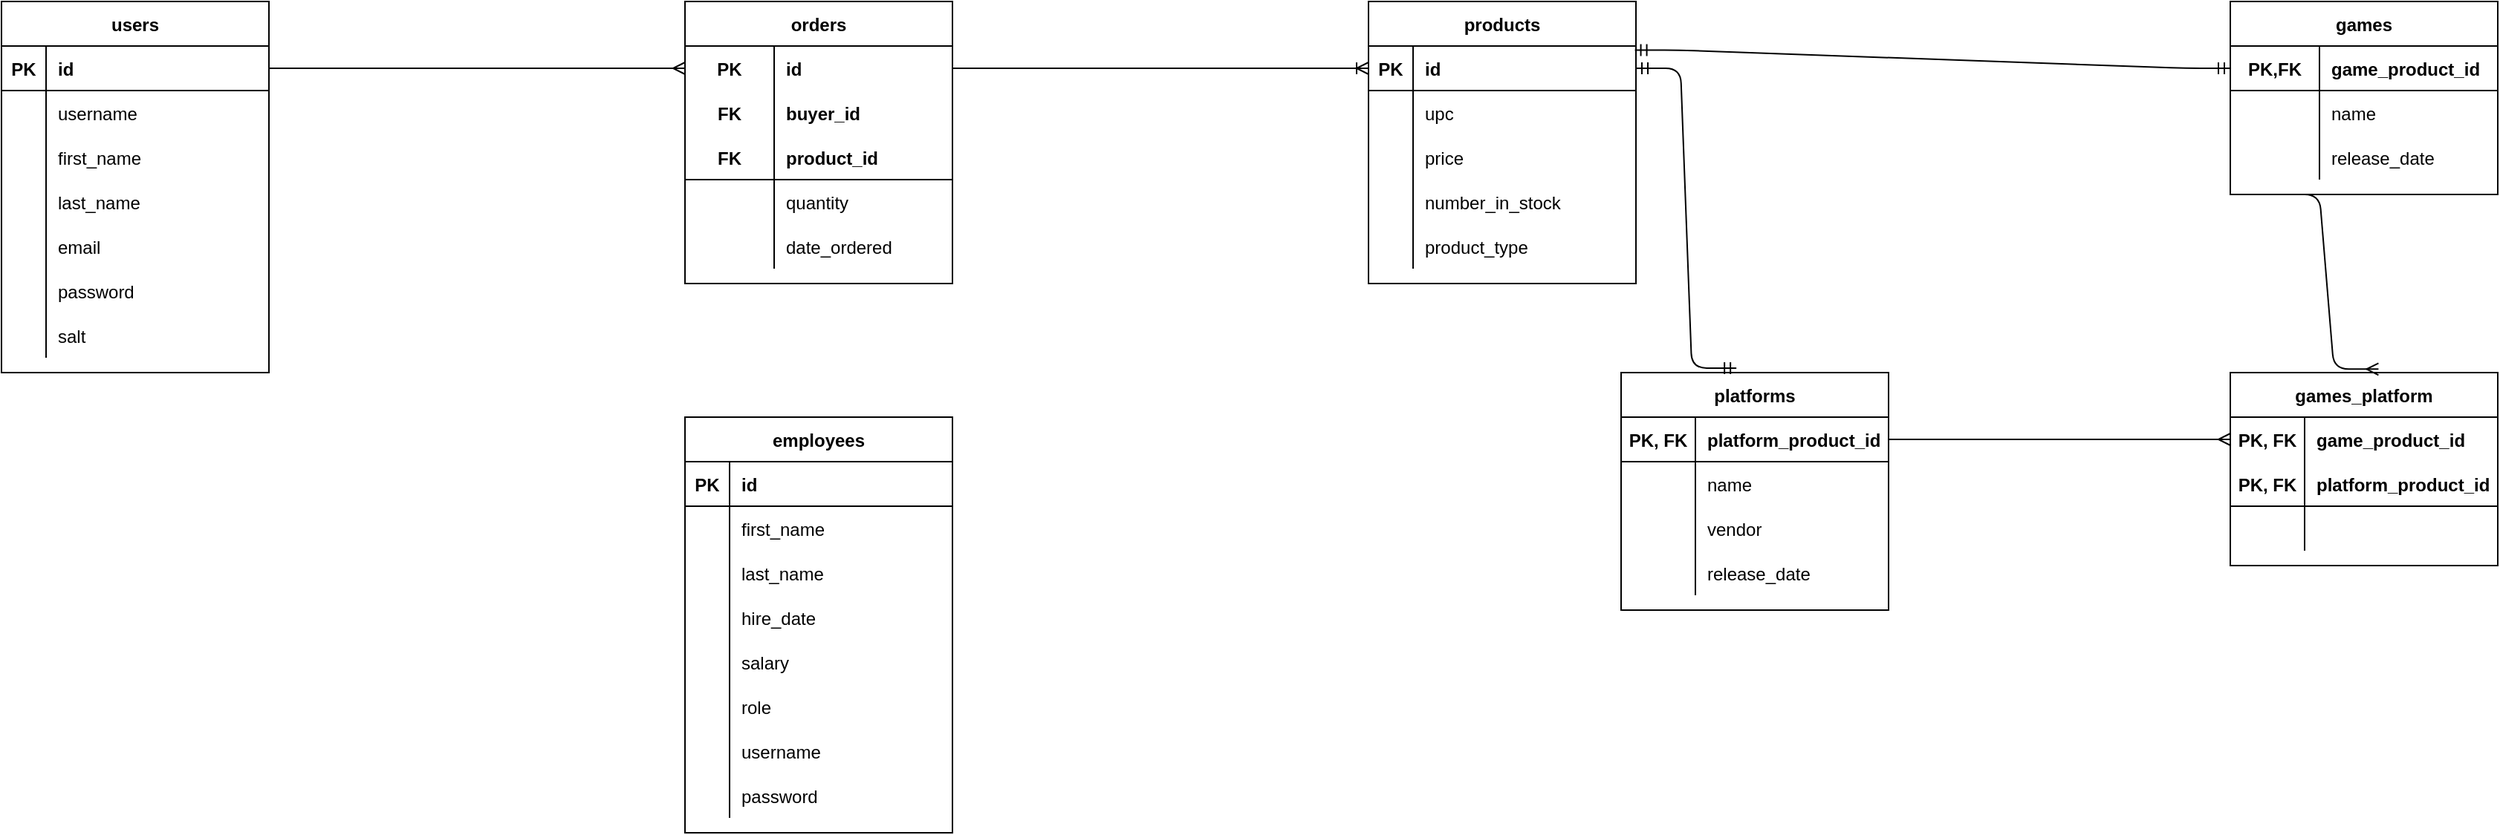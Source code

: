 <mxfile version="14.5.1" type="device"><diagram id="G26E-ykYxwDGsYZYh6n_" name="Page-1"><mxGraphModel dx="1024" dy="592" grid="1" gridSize="10" guides="1" tooltips="1" connect="1" arrows="1" fold="1" page="1" pageScale="1" pageWidth="850" pageHeight="1100" math="0" shadow="0"><root><mxCell id="0"/><mxCell id="1" parent="0"/><mxCell id="mY64443xv1ZQ0x1gWAAR-15" value="users" style="shape=table;startSize=30;container=1;collapsible=1;childLayout=tableLayout;fixedRows=1;rowLines=0;fontStyle=1;align=center;resizeLast=1;" parent="1" vertex="1"><mxGeometry width="180" height="250" as="geometry"/></mxCell><mxCell id="mY64443xv1ZQ0x1gWAAR-16" value="" style="shape=partialRectangle;collapsible=0;dropTarget=0;pointerEvents=0;fillColor=none;top=0;left=0;bottom=1;right=0;points=[[0,0.5],[1,0.5]];portConstraint=eastwest;" parent="mY64443xv1ZQ0x1gWAAR-15" vertex="1"><mxGeometry y="30" width="180" height="30" as="geometry"/></mxCell><mxCell id="mY64443xv1ZQ0x1gWAAR-17" value="PK" style="shape=partialRectangle;connectable=0;fillColor=none;top=0;left=0;bottom=0;right=0;fontStyle=1;overflow=hidden;" parent="mY64443xv1ZQ0x1gWAAR-16" vertex="1"><mxGeometry width="30" height="30" as="geometry"/></mxCell><mxCell id="mY64443xv1ZQ0x1gWAAR-18" value="id" style="shape=partialRectangle;connectable=0;fillColor=none;top=0;left=0;bottom=0;right=0;align=left;spacingLeft=6;fontStyle=1;overflow=hidden;" parent="mY64443xv1ZQ0x1gWAAR-16" vertex="1"><mxGeometry x="30" width="150" height="30" as="geometry"/></mxCell><mxCell id="mY64443xv1ZQ0x1gWAAR-19" value="" style="shape=partialRectangle;collapsible=0;dropTarget=0;pointerEvents=0;fillColor=none;top=0;left=0;bottom=0;right=0;points=[[0,0.5],[1,0.5]];portConstraint=eastwest;" parent="mY64443xv1ZQ0x1gWAAR-15" vertex="1"><mxGeometry y="60" width="180" height="30" as="geometry"/></mxCell><mxCell id="mY64443xv1ZQ0x1gWAAR-20" value="" style="shape=partialRectangle;connectable=0;fillColor=none;top=0;left=0;bottom=0;right=0;editable=1;overflow=hidden;" parent="mY64443xv1ZQ0x1gWAAR-19" vertex="1"><mxGeometry width="30" height="30" as="geometry"/></mxCell><mxCell id="mY64443xv1ZQ0x1gWAAR-21" value="username" style="shape=partialRectangle;connectable=0;fillColor=none;top=0;left=0;bottom=0;right=0;align=left;spacingLeft=6;overflow=hidden;" parent="mY64443xv1ZQ0x1gWAAR-19" vertex="1"><mxGeometry x="30" width="150" height="30" as="geometry"/></mxCell><mxCell id="1kDssaZdY7UqnwJodP0V-13" value="" style="shape=partialRectangle;collapsible=0;dropTarget=0;pointerEvents=0;fillColor=none;top=0;left=0;bottom=0;right=0;points=[[0,0.5],[1,0.5]];portConstraint=eastwest;" parent="mY64443xv1ZQ0x1gWAAR-15" vertex="1"><mxGeometry y="90" width="180" height="30" as="geometry"/></mxCell><mxCell id="1kDssaZdY7UqnwJodP0V-14" value="" style="shape=partialRectangle;connectable=0;fillColor=none;top=0;left=0;bottom=0;right=0;editable=1;overflow=hidden;" parent="1kDssaZdY7UqnwJodP0V-13" vertex="1"><mxGeometry width="30" height="30" as="geometry"/></mxCell><mxCell id="1kDssaZdY7UqnwJodP0V-15" value="first_name" style="shape=partialRectangle;connectable=0;fillColor=none;top=0;left=0;bottom=0;right=0;align=left;spacingLeft=6;overflow=hidden;" parent="1kDssaZdY7UqnwJodP0V-13" vertex="1"><mxGeometry x="30" width="150" height="30" as="geometry"/></mxCell><mxCell id="1kDssaZdY7UqnwJodP0V-16" value="" style="shape=partialRectangle;collapsible=0;dropTarget=0;pointerEvents=0;fillColor=none;top=0;left=0;bottom=0;right=0;points=[[0,0.5],[1,0.5]];portConstraint=eastwest;" parent="mY64443xv1ZQ0x1gWAAR-15" vertex="1"><mxGeometry y="120" width="180" height="30" as="geometry"/></mxCell><mxCell id="1kDssaZdY7UqnwJodP0V-17" value="" style="shape=partialRectangle;connectable=0;fillColor=none;top=0;left=0;bottom=0;right=0;editable=1;overflow=hidden;" parent="1kDssaZdY7UqnwJodP0V-16" vertex="1"><mxGeometry width="30" height="30" as="geometry"/></mxCell><mxCell id="1kDssaZdY7UqnwJodP0V-18" value="last_name" style="shape=partialRectangle;connectable=0;fillColor=none;top=0;left=0;bottom=0;right=0;align=left;spacingLeft=6;overflow=hidden;" parent="1kDssaZdY7UqnwJodP0V-16" vertex="1"><mxGeometry x="30" width="150" height="30" as="geometry"/></mxCell><mxCell id="mY64443xv1ZQ0x1gWAAR-22" value="" style="shape=partialRectangle;collapsible=0;dropTarget=0;pointerEvents=0;fillColor=none;top=0;left=0;bottom=0;right=0;points=[[0,0.5],[1,0.5]];portConstraint=eastwest;" parent="mY64443xv1ZQ0x1gWAAR-15" vertex="1"><mxGeometry y="150" width="180" height="30" as="geometry"/></mxCell><mxCell id="mY64443xv1ZQ0x1gWAAR-23" value="" style="shape=partialRectangle;connectable=0;fillColor=none;top=0;left=0;bottom=0;right=0;editable=1;overflow=hidden;" parent="mY64443xv1ZQ0x1gWAAR-22" vertex="1"><mxGeometry width="30" height="30" as="geometry"/></mxCell><mxCell id="mY64443xv1ZQ0x1gWAAR-24" value="email" style="shape=partialRectangle;connectable=0;fillColor=none;top=0;left=0;bottom=0;right=0;align=left;spacingLeft=6;overflow=hidden;" parent="mY64443xv1ZQ0x1gWAAR-22" vertex="1"><mxGeometry x="30" width="150" height="30" as="geometry"/></mxCell><mxCell id="GZWoHQULBChoiN0Cl1vv-1" value="" style="shape=partialRectangle;collapsible=0;dropTarget=0;pointerEvents=0;fillColor=none;top=0;left=0;bottom=0;right=0;points=[[0,0.5],[1,0.5]];portConstraint=eastwest;" parent="mY64443xv1ZQ0x1gWAAR-15" vertex="1"><mxGeometry y="180" width="180" height="30" as="geometry"/></mxCell><mxCell id="GZWoHQULBChoiN0Cl1vv-2" value="" style="shape=partialRectangle;connectable=0;fillColor=none;top=0;left=0;bottom=0;right=0;editable=1;overflow=hidden;" parent="GZWoHQULBChoiN0Cl1vv-1" vertex="1"><mxGeometry width="30" height="30" as="geometry"/></mxCell><mxCell id="GZWoHQULBChoiN0Cl1vv-3" value="password" style="shape=partialRectangle;connectable=0;fillColor=none;top=0;left=0;bottom=0;right=0;align=left;spacingLeft=6;overflow=hidden;" parent="GZWoHQULBChoiN0Cl1vv-1" vertex="1"><mxGeometry x="30" width="150" height="30" as="geometry"/></mxCell><mxCell id="mY64443xv1ZQ0x1gWAAR-25" value="" style="shape=partialRectangle;collapsible=0;dropTarget=0;pointerEvents=0;fillColor=none;top=0;left=0;bottom=0;right=0;points=[[0,0.5],[1,0.5]];portConstraint=eastwest;" parent="mY64443xv1ZQ0x1gWAAR-15" vertex="1"><mxGeometry y="210" width="180" height="30" as="geometry"/></mxCell><mxCell id="mY64443xv1ZQ0x1gWAAR-26" value="" style="shape=partialRectangle;connectable=0;fillColor=none;top=0;left=0;bottom=0;right=0;editable=1;overflow=hidden;" parent="mY64443xv1ZQ0x1gWAAR-25" vertex="1"><mxGeometry width="30" height="30" as="geometry"/></mxCell><mxCell id="mY64443xv1ZQ0x1gWAAR-27" value="salt" style="shape=partialRectangle;connectable=0;fillColor=none;top=0;left=0;bottom=0;right=0;align=left;spacingLeft=6;overflow=hidden;" parent="mY64443xv1ZQ0x1gWAAR-25" vertex="1"><mxGeometry x="30" width="150" height="30" as="geometry"/></mxCell><mxCell id="1kDssaZdY7UqnwJodP0V-19" value="games" style="shape=table;startSize=30;container=1;collapsible=1;childLayout=tableLayout;fixedRows=1;rowLines=0;fontStyle=1;align=center;resizeLast=1;" parent="1" vertex="1"><mxGeometry x="1500" width="180" height="130" as="geometry"/></mxCell><mxCell id="1kDssaZdY7UqnwJodP0V-20" value="" style="shape=partialRectangle;collapsible=0;dropTarget=0;pointerEvents=0;fillColor=none;top=0;left=0;bottom=1;right=0;points=[[0,0.5],[1,0.5]];portConstraint=eastwest;" parent="1kDssaZdY7UqnwJodP0V-19" vertex="1"><mxGeometry y="30" width="180" height="30" as="geometry"/></mxCell><mxCell id="1kDssaZdY7UqnwJodP0V-21" value="PK,FK" style="shape=partialRectangle;connectable=0;fillColor=none;top=0;left=0;bottom=0;right=0;fontStyle=1;overflow=hidden;" parent="1kDssaZdY7UqnwJodP0V-20" vertex="1"><mxGeometry width="60" height="30" as="geometry"/></mxCell><mxCell id="1kDssaZdY7UqnwJodP0V-22" value="game_product_id" style="shape=partialRectangle;connectable=0;fillColor=none;top=0;left=0;bottom=0;right=0;align=left;spacingLeft=6;fontStyle=1;overflow=hidden;" parent="1kDssaZdY7UqnwJodP0V-20" vertex="1"><mxGeometry x="60" width="120" height="30" as="geometry"/></mxCell><mxCell id="1kDssaZdY7UqnwJodP0V-23" value="" style="shape=partialRectangle;collapsible=0;dropTarget=0;pointerEvents=0;fillColor=none;top=0;left=0;bottom=0;right=0;points=[[0,0.5],[1,0.5]];portConstraint=eastwest;" parent="1kDssaZdY7UqnwJodP0V-19" vertex="1"><mxGeometry y="60" width="180" height="30" as="geometry"/></mxCell><mxCell id="1kDssaZdY7UqnwJodP0V-24" value="" style="shape=partialRectangle;connectable=0;fillColor=none;top=0;left=0;bottom=0;right=0;editable=1;overflow=hidden;" parent="1kDssaZdY7UqnwJodP0V-23" vertex="1"><mxGeometry width="60" height="30" as="geometry"/></mxCell><mxCell id="1kDssaZdY7UqnwJodP0V-25" value="name" style="shape=partialRectangle;connectable=0;fillColor=none;top=0;left=0;bottom=0;right=0;align=left;spacingLeft=6;overflow=hidden;" parent="1kDssaZdY7UqnwJodP0V-23" vertex="1"><mxGeometry x="60" width="120" height="30" as="geometry"/></mxCell><mxCell id="1kDssaZdY7UqnwJodP0V-35" value="" style="shape=partialRectangle;collapsible=0;dropTarget=0;pointerEvents=0;fillColor=none;top=0;left=0;bottom=0;right=0;points=[[0,0.5],[1,0.5]];portConstraint=eastwest;" parent="1kDssaZdY7UqnwJodP0V-19" vertex="1"><mxGeometry y="90" width="180" height="30" as="geometry"/></mxCell><mxCell id="1kDssaZdY7UqnwJodP0V-36" value="" style="shape=partialRectangle;connectable=0;fillColor=none;top=0;left=0;bottom=0;right=0;editable=1;overflow=hidden;" parent="1kDssaZdY7UqnwJodP0V-35" vertex="1"><mxGeometry width="60" height="30" as="geometry"/></mxCell><mxCell id="1kDssaZdY7UqnwJodP0V-37" value="release_date" style="shape=partialRectangle;connectable=0;fillColor=none;top=0;left=0;bottom=0;right=0;align=left;spacingLeft=6;overflow=hidden;" parent="1kDssaZdY7UqnwJodP0V-35" vertex="1"><mxGeometry x="60" width="120" height="30" as="geometry"/></mxCell><mxCell id="DZV9VDnNdscV79Uh0sp5-1" value="games_platform" style="shape=table;startSize=30;container=1;collapsible=1;childLayout=tableLayout;fixedRows=1;rowLines=0;fontStyle=1;align=center;resizeLast=1;" parent="1" vertex="1"><mxGeometry x="1500" y="250" width="180" height="130" as="geometry"/></mxCell><mxCell id="DZV9VDnNdscV79Uh0sp5-46" value="" style="shape=partialRectangle;collapsible=0;dropTarget=0;pointerEvents=0;fillColor=none;top=0;left=0;bottom=0;right=0;points=[[0,0.5],[1,0.5]];portConstraint=eastwest;" parent="DZV9VDnNdscV79Uh0sp5-1" vertex="1"><mxGeometry y="30" width="180" height="30" as="geometry"/></mxCell><mxCell id="DZV9VDnNdscV79Uh0sp5-47" value="PK, FK" style="shape=partialRectangle;connectable=0;fillColor=none;top=0;left=0;bottom=0;right=0;fontStyle=1;overflow=hidden;" parent="DZV9VDnNdscV79Uh0sp5-46" vertex="1"><mxGeometry width="50" height="30" as="geometry"/></mxCell><mxCell id="DZV9VDnNdscV79Uh0sp5-48" value="game_product_id" style="shape=partialRectangle;connectable=0;fillColor=none;top=0;left=0;bottom=0;right=0;align=left;spacingLeft=6;fontStyle=1;overflow=hidden;" parent="DZV9VDnNdscV79Uh0sp5-46" vertex="1"><mxGeometry x="50" width="130" height="30" as="geometry"/></mxCell><mxCell id="DZV9VDnNdscV79Uh0sp5-2" value="" style="shape=partialRectangle;collapsible=0;dropTarget=0;pointerEvents=0;fillColor=none;top=0;left=0;bottom=1;right=0;points=[[0,0.5],[1,0.5]];portConstraint=eastwest;" parent="DZV9VDnNdscV79Uh0sp5-1" vertex="1"><mxGeometry y="60" width="180" height="30" as="geometry"/></mxCell><mxCell id="DZV9VDnNdscV79Uh0sp5-3" value="PK, FK" style="shape=partialRectangle;connectable=0;fillColor=none;top=0;left=0;bottom=0;right=0;fontStyle=1;overflow=hidden;" parent="DZV9VDnNdscV79Uh0sp5-2" vertex="1"><mxGeometry width="50" height="30" as="geometry"/></mxCell><mxCell id="DZV9VDnNdscV79Uh0sp5-4" value="platform_product_id" style="shape=partialRectangle;connectable=0;fillColor=none;top=0;left=0;bottom=0;right=0;align=left;spacingLeft=6;fontStyle=1;overflow=hidden;" parent="DZV9VDnNdscV79Uh0sp5-2" vertex="1"><mxGeometry x="50" width="130" height="30" as="geometry"/></mxCell><mxCell id="DZV9VDnNdscV79Uh0sp5-18" value="" style="shape=partialRectangle;collapsible=0;dropTarget=0;pointerEvents=0;fillColor=none;top=0;left=0;bottom=0;right=0;points=[[0,0.5],[1,0.5]];portConstraint=eastwest;" parent="DZV9VDnNdscV79Uh0sp5-1" vertex="1"><mxGeometry y="90" width="180" height="30" as="geometry"/></mxCell><mxCell id="DZV9VDnNdscV79Uh0sp5-19" value="" style="shape=partialRectangle;connectable=0;fillColor=none;top=0;left=0;bottom=0;right=0;fontStyle=1;overflow=hidden;" parent="DZV9VDnNdscV79Uh0sp5-18" vertex="1"><mxGeometry width="50" height="30" as="geometry"/></mxCell><mxCell id="DZV9VDnNdscV79Uh0sp5-20" value="" style="shape=partialRectangle;connectable=0;fillColor=none;top=0;left=0;bottom=0;right=0;align=left;spacingLeft=6;fontStyle=1;overflow=hidden;" parent="DZV9VDnNdscV79Uh0sp5-18" vertex="1"><mxGeometry x="50" width="130" height="30" as="geometry"/></mxCell><mxCell id="DZV9VDnNdscV79Uh0sp5-21" value="platforms" style="shape=table;startSize=30;container=1;collapsible=1;childLayout=tableLayout;fixedRows=1;rowLines=0;fontStyle=1;align=center;resizeLast=1;" parent="1" vertex="1"><mxGeometry x="1090" y="250" width="180" height="160" as="geometry"/></mxCell><mxCell id="DZV9VDnNdscV79Uh0sp5-22" value="" style="shape=partialRectangle;collapsible=0;dropTarget=0;pointerEvents=0;fillColor=none;top=0;left=0;bottom=1;right=0;points=[[0,0.5],[1,0.5]];portConstraint=eastwest;" parent="DZV9VDnNdscV79Uh0sp5-21" vertex="1"><mxGeometry y="30" width="180" height="30" as="geometry"/></mxCell><mxCell id="DZV9VDnNdscV79Uh0sp5-23" value="PK, FK" style="shape=partialRectangle;connectable=0;fillColor=none;top=0;left=0;bottom=0;right=0;fontStyle=1;overflow=hidden;" parent="DZV9VDnNdscV79Uh0sp5-22" vertex="1"><mxGeometry width="50" height="30" as="geometry"/></mxCell><mxCell id="DZV9VDnNdscV79Uh0sp5-24" value="platform_product_id" style="shape=partialRectangle;connectable=0;fillColor=none;top=0;left=0;bottom=0;right=0;align=left;spacingLeft=6;fontStyle=1;overflow=hidden;" parent="DZV9VDnNdscV79Uh0sp5-22" vertex="1"><mxGeometry x="50" width="130" height="30" as="geometry"/></mxCell><mxCell id="DZV9VDnNdscV79Uh0sp5-25" value="" style="shape=partialRectangle;collapsible=0;dropTarget=0;pointerEvents=0;fillColor=none;top=0;left=0;bottom=0;right=0;points=[[0,0.5],[1,0.5]];portConstraint=eastwest;" parent="DZV9VDnNdscV79Uh0sp5-21" vertex="1"><mxGeometry y="60" width="180" height="30" as="geometry"/></mxCell><mxCell id="DZV9VDnNdscV79Uh0sp5-26" value="" style="shape=partialRectangle;connectable=0;fillColor=none;top=0;left=0;bottom=0;right=0;editable=1;overflow=hidden;" parent="DZV9VDnNdscV79Uh0sp5-25" vertex="1"><mxGeometry width="50" height="30" as="geometry"/></mxCell><mxCell id="DZV9VDnNdscV79Uh0sp5-27" value="name" style="shape=partialRectangle;connectable=0;fillColor=none;top=0;left=0;bottom=0;right=0;align=left;spacingLeft=6;overflow=hidden;" parent="DZV9VDnNdscV79Uh0sp5-25" vertex="1"><mxGeometry x="50" width="130" height="30" as="geometry"/></mxCell><mxCell id="DZV9VDnNdscV79Uh0sp5-28" value="" style="shape=partialRectangle;collapsible=0;dropTarget=0;pointerEvents=0;fillColor=none;top=0;left=0;bottom=0;right=0;points=[[0,0.5],[1,0.5]];portConstraint=eastwest;" parent="DZV9VDnNdscV79Uh0sp5-21" vertex="1"><mxGeometry y="90" width="180" height="30" as="geometry"/></mxCell><mxCell id="DZV9VDnNdscV79Uh0sp5-29" value="" style="shape=partialRectangle;connectable=0;fillColor=none;top=0;left=0;bottom=0;right=0;editable=1;overflow=hidden;" parent="DZV9VDnNdscV79Uh0sp5-28" vertex="1"><mxGeometry width="50" height="30" as="geometry"/></mxCell><mxCell id="DZV9VDnNdscV79Uh0sp5-30" value="vendor" style="shape=partialRectangle;connectable=0;fillColor=none;top=0;left=0;bottom=0;right=0;align=left;spacingLeft=6;overflow=hidden;" parent="DZV9VDnNdscV79Uh0sp5-28" vertex="1"><mxGeometry x="50" width="130" height="30" as="geometry"/></mxCell><mxCell id="DZV9VDnNdscV79Uh0sp5-31" value="" style="shape=partialRectangle;collapsible=0;dropTarget=0;pointerEvents=0;fillColor=none;top=0;left=0;bottom=0;right=0;points=[[0,0.5],[1,0.5]];portConstraint=eastwest;" parent="DZV9VDnNdscV79Uh0sp5-21" vertex="1"><mxGeometry y="120" width="180" height="30" as="geometry"/></mxCell><mxCell id="DZV9VDnNdscV79Uh0sp5-32" value="" style="shape=partialRectangle;connectable=0;fillColor=none;top=0;left=0;bottom=0;right=0;editable=1;overflow=hidden;" parent="DZV9VDnNdscV79Uh0sp5-31" vertex="1"><mxGeometry width="50" height="30" as="geometry"/></mxCell><mxCell id="DZV9VDnNdscV79Uh0sp5-33" value="release_date" style="shape=partialRectangle;connectable=0;fillColor=none;top=0;left=0;bottom=0;right=0;align=left;spacingLeft=6;overflow=hidden;" parent="DZV9VDnNdscV79Uh0sp5-31" vertex="1"><mxGeometry x="50" width="130" height="30" as="geometry"/></mxCell><mxCell id="DZV9VDnNdscV79Uh0sp5-58" value="orders" style="shape=table;startSize=30;container=1;collapsible=1;childLayout=tableLayout;fixedRows=1;rowLines=0;fontStyle=1;align=center;resizeLast=1;" parent="1" vertex="1"><mxGeometry x="460" width="180" height="190" as="geometry"/></mxCell><mxCell id="DZV9VDnNdscV79Uh0sp5-59" value="" style="shape=partialRectangle;collapsible=0;dropTarget=0;pointerEvents=0;fillColor=none;top=0;left=0;bottom=0;right=0;points=[[0,0.5],[1,0.5]];portConstraint=eastwest;" parent="DZV9VDnNdscV79Uh0sp5-58" vertex="1"><mxGeometry y="30" width="180" height="30" as="geometry"/></mxCell><mxCell id="DZV9VDnNdscV79Uh0sp5-60" value="PK" style="shape=partialRectangle;connectable=0;fillColor=none;top=0;left=0;bottom=0;right=0;fontStyle=1;overflow=hidden;" parent="DZV9VDnNdscV79Uh0sp5-59" vertex="1"><mxGeometry width="60" height="30" as="geometry"/></mxCell><mxCell id="DZV9VDnNdscV79Uh0sp5-61" value="id" style="shape=partialRectangle;connectable=0;fillColor=none;top=0;left=0;bottom=0;right=0;align=left;spacingLeft=6;fontStyle=1;overflow=hidden;" parent="DZV9VDnNdscV79Uh0sp5-59" vertex="1"><mxGeometry x="60" width="120" height="30" as="geometry"/></mxCell><mxCell id="DZV9VDnNdscV79Uh0sp5-75" value="" style="shape=partialRectangle;collapsible=0;dropTarget=0;pointerEvents=0;fillColor=none;top=0;left=0;bottom=0;right=0;points=[[0,0.5],[1,0.5]];portConstraint=eastwest;strokeColor=#000000;strokeWidth=1;" parent="DZV9VDnNdscV79Uh0sp5-58" vertex="1"><mxGeometry y="60" width="180" height="30" as="geometry"/></mxCell><mxCell id="DZV9VDnNdscV79Uh0sp5-76" value="FK" style="shape=partialRectangle;connectable=0;fillColor=none;top=0;left=0;bottom=0;right=0;fontStyle=1;overflow=hidden;" parent="DZV9VDnNdscV79Uh0sp5-75" vertex="1"><mxGeometry width="60" height="30" as="geometry"/></mxCell><mxCell id="DZV9VDnNdscV79Uh0sp5-77" value="buyer_id" style="shape=partialRectangle;connectable=0;fillColor=none;top=0;left=0;bottom=0;right=0;align=left;spacingLeft=6;fontStyle=1;overflow=hidden;" parent="DZV9VDnNdscV79Uh0sp5-75" vertex="1"><mxGeometry x="60" width="120" height="30" as="geometry"/></mxCell><mxCell id="DZV9VDnNdscV79Uh0sp5-62" value="" style="shape=partialRectangle;collapsible=0;dropTarget=0;pointerEvents=0;fillColor=none;top=0;left=0;bottom=1;right=0;points=[[0,0.5],[1,0.5]];portConstraint=eastwest;" parent="DZV9VDnNdscV79Uh0sp5-58" vertex="1"><mxGeometry y="90" width="180" height="30" as="geometry"/></mxCell><mxCell id="DZV9VDnNdscV79Uh0sp5-63" value="FK" style="shape=partialRectangle;connectable=0;fillColor=none;top=0;left=0;bottom=0;right=0;fontStyle=1;overflow=hidden;" parent="DZV9VDnNdscV79Uh0sp5-62" vertex="1"><mxGeometry width="60" height="30" as="geometry"/></mxCell><mxCell id="DZV9VDnNdscV79Uh0sp5-64" value="product_id" style="shape=partialRectangle;connectable=0;fillColor=none;top=0;left=0;bottom=0;right=0;align=left;spacingLeft=6;fontStyle=1;overflow=hidden;" parent="DZV9VDnNdscV79Uh0sp5-62" vertex="1"><mxGeometry x="60" width="120" height="30" as="geometry"/></mxCell><mxCell id="DZV9VDnNdscV79Uh0sp5-65" value="" style="shape=partialRectangle;collapsible=0;dropTarget=0;pointerEvents=0;fillColor=none;top=0;left=0;bottom=0;right=0;points=[[0,0.5],[1,0.5]];portConstraint=eastwest;" parent="DZV9VDnNdscV79Uh0sp5-58" vertex="1"><mxGeometry y="120" width="180" height="30" as="geometry"/></mxCell><mxCell id="DZV9VDnNdscV79Uh0sp5-66" value="" style="shape=partialRectangle;connectable=0;fillColor=none;top=0;left=0;bottom=0;right=0;editable=1;overflow=hidden;" parent="DZV9VDnNdscV79Uh0sp5-65" vertex="1"><mxGeometry width="60" height="30" as="geometry"/></mxCell><mxCell id="DZV9VDnNdscV79Uh0sp5-67" value="quantity" style="shape=partialRectangle;connectable=0;fillColor=none;top=0;left=0;bottom=0;right=0;align=left;spacingLeft=6;overflow=hidden;" parent="DZV9VDnNdscV79Uh0sp5-65" vertex="1"><mxGeometry x="60" width="120" height="30" as="geometry"/></mxCell><mxCell id="DZV9VDnNdscV79Uh0sp5-68" value="" style="shape=partialRectangle;collapsible=0;dropTarget=0;pointerEvents=0;fillColor=none;top=0;left=0;bottom=0;right=0;points=[[0,0.5],[1,0.5]];portConstraint=eastwest;" parent="DZV9VDnNdscV79Uh0sp5-58" vertex="1"><mxGeometry y="150" width="180" height="30" as="geometry"/></mxCell><mxCell id="DZV9VDnNdscV79Uh0sp5-69" value="" style="shape=partialRectangle;connectable=0;fillColor=none;top=0;left=0;bottom=0;right=0;editable=1;overflow=hidden;" parent="DZV9VDnNdscV79Uh0sp5-68" vertex="1"><mxGeometry width="60" height="30" as="geometry"/></mxCell><mxCell id="DZV9VDnNdscV79Uh0sp5-70" value="date_ordered" style="shape=partialRectangle;connectable=0;fillColor=none;top=0;left=0;bottom=0;right=0;align=left;spacingLeft=6;overflow=hidden;" parent="DZV9VDnNdscV79Uh0sp5-68" vertex="1"><mxGeometry x="60" width="120" height="30" as="geometry"/></mxCell><mxCell id="DZV9VDnNdscV79Uh0sp5-78" value="products" style="shape=table;startSize=30;container=1;collapsible=1;childLayout=tableLayout;fixedRows=1;rowLines=0;fontStyle=1;align=center;resizeLast=1;strokeColor=#000000;strokeWidth=1;" parent="1" vertex="1"><mxGeometry x="920" width="180" height="190" as="geometry"/></mxCell><mxCell id="DZV9VDnNdscV79Uh0sp5-79" value="" style="shape=partialRectangle;collapsible=0;dropTarget=0;pointerEvents=0;fillColor=none;top=0;left=0;bottom=1;right=0;points=[[0,0.5],[1,0.5]];portConstraint=eastwest;" parent="DZV9VDnNdscV79Uh0sp5-78" vertex="1"><mxGeometry y="30" width="180" height="30" as="geometry"/></mxCell><mxCell id="DZV9VDnNdscV79Uh0sp5-80" value="PK" style="shape=partialRectangle;connectable=0;fillColor=none;top=0;left=0;bottom=0;right=0;fontStyle=1;overflow=hidden;" parent="DZV9VDnNdscV79Uh0sp5-79" vertex="1"><mxGeometry width="30" height="30" as="geometry"/></mxCell><mxCell id="DZV9VDnNdscV79Uh0sp5-81" value="id" style="shape=partialRectangle;connectable=0;fillColor=none;top=0;left=0;bottom=0;right=0;align=left;spacingLeft=6;fontStyle=1;overflow=hidden;" parent="DZV9VDnNdscV79Uh0sp5-79" vertex="1"><mxGeometry x="30" width="150" height="30" as="geometry"/></mxCell><mxCell id="DZV9VDnNdscV79Uh0sp5-82" value="" style="shape=partialRectangle;collapsible=0;dropTarget=0;pointerEvents=0;fillColor=none;top=0;left=0;bottom=0;right=0;points=[[0,0.5],[1,0.5]];portConstraint=eastwest;" parent="DZV9VDnNdscV79Uh0sp5-78" vertex="1"><mxGeometry y="60" width="180" height="30" as="geometry"/></mxCell><mxCell id="DZV9VDnNdscV79Uh0sp5-83" value="" style="shape=partialRectangle;connectable=0;fillColor=none;top=0;left=0;bottom=0;right=0;editable=1;overflow=hidden;" parent="DZV9VDnNdscV79Uh0sp5-82" vertex="1"><mxGeometry width="30" height="30" as="geometry"/></mxCell><mxCell id="DZV9VDnNdscV79Uh0sp5-84" value="upc" style="shape=partialRectangle;connectable=0;fillColor=none;top=0;left=0;bottom=0;right=0;align=left;spacingLeft=6;overflow=hidden;" parent="DZV9VDnNdscV79Uh0sp5-82" vertex="1"><mxGeometry x="30" width="150" height="30" as="geometry"/></mxCell><mxCell id="DZV9VDnNdscV79Uh0sp5-85" value="" style="shape=partialRectangle;collapsible=0;dropTarget=0;pointerEvents=0;fillColor=none;top=0;left=0;bottom=0;right=0;points=[[0,0.5],[1,0.5]];portConstraint=eastwest;" parent="DZV9VDnNdscV79Uh0sp5-78" vertex="1"><mxGeometry y="90" width="180" height="30" as="geometry"/></mxCell><mxCell id="DZV9VDnNdscV79Uh0sp5-86" value="" style="shape=partialRectangle;connectable=0;fillColor=none;top=0;left=0;bottom=0;right=0;editable=1;overflow=hidden;" parent="DZV9VDnNdscV79Uh0sp5-85" vertex="1"><mxGeometry width="30" height="30" as="geometry"/></mxCell><mxCell id="DZV9VDnNdscV79Uh0sp5-87" value="price" style="shape=partialRectangle;connectable=0;fillColor=none;top=0;left=0;bottom=0;right=0;align=left;spacingLeft=6;overflow=hidden;" parent="DZV9VDnNdscV79Uh0sp5-85" vertex="1"><mxGeometry x="30" width="150" height="30" as="geometry"/></mxCell><mxCell id="CE_U549ro3Hl5HGqo-ug-1" value="" style="shape=partialRectangle;collapsible=0;dropTarget=0;pointerEvents=0;fillColor=none;top=0;left=0;bottom=0;right=0;points=[[0,0.5],[1,0.5]];portConstraint=eastwest;" vertex="1" parent="DZV9VDnNdscV79Uh0sp5-78"><mxGeometry y="120" width="180" height="30" as="geometry"/></mxCell><mxCell id="CE_U549ro3Hl5HGqo-ug-2" value="" style="shape=partialRectangle;connectable=0;fillColor=none;top=0;left=0;bottom=0;right=0;editable=1;overflow=hidden;" vertex="1" parent="CE_U549ro3Hl5HGqo-ug-1"><mxGeometry width="30" height="30" as="geometry"/></mxCell><mxCell id="CE_U549ro3Hl5HGqo-ug-3" value="number_in_stock" style="shape=partialRectangle;connectable=0;fillColor=none;top=0;left=0;bottom=0;right=0;align=left;spacingLeft=6;overflow=hidden;" vertex="1" parent="CE_U549ro3Hl5HGqo-ug-1"><mxGeometry x="30" width="150" height="30" as="geometry"/></mxCell><mxCell id="DZV9VDnNdscV79Uh0sp5-88" value="" style="shape=partialRectangle;collapsible=0;dropTarget=0;pointerEvents=0;fillColor=none;top=0;left=0;bottom=0;right=0;points=[[0,0.5],[1,0.5]];portConstraint=eastwest;" parent="DZV9VDnNdscV79Uh0sp5-78" vertex="1"><mxGeometry y="150" width="180" height="30" as="geometry"/></mxCell><mxCell id="DZV9VDnNdscV79Uh0sp5-89" value="" style="shape=partialRectangle;connectable=0;fillColor=none;top=0;left=0;bottom=0;right=0;editable=1;overflow=hidden;" parent="DZV9VDnNdscV79Uh0sp5-88" vertex="1"><mxGeometry width="30" height="30" as="geometry"/></mxCell><mxCell id="DZV9VDnNdscV79Uh0sp5-90" value="product_type" style="shape=partialRectangle;connectable=0;fillColor=none;top=0;left=0;bottom=0;right=0;align=left;spacingLeft=6;overflow=hidden;" parent="DZV9VDnNdscV79Uh0sp5-88" vertex="1"><mxGeometry x="30" width="150" height="30" as="geometry"/></mxCell><mxCell id="DZV9VDnNdscV79Uh0sp5-104" value="employees" style="shape=table;startSize=30;container=1;collapsible=1;childLayout=tableLayout;fixedRows=1;rowLines=0;fontStyle=1;align=center;resizeLast=1;strokeColor=#000000;strokeWidth=1;" parent="1" vertex="1"><mxGeometry x="460" y="280" width="180" height="280" as="geometry"/></mxCell><mxCell id="DZV9VDnNdscV79Uh0sp5-105" value="" style="shape=partialRectangle;collapsible=0;dropTarget=0;pointerEvents=0;fillColor=none;top=0;left=0;bottom=1;right=0;points=[[0,0.5],[1,0.5]];portConstraint=eastwest;" parent="DZV9VDnNdscV79Uh0sp5-104" vertex="1"><mxGeometry y="30" width="180" height="30" as="geometry"/></mxCell><mxCell id="DZV9VDnNdscV79Uh0sp5-106" value="PK" style="shape=partialRectangle;connectable=0;fillColor=none;top=0;left=0;bottom=0;right=0;fontStyle=1;overflow=hidden;" parent="DZV9VDnNdscV79Uh0sp5-105" vertex="1"><mxGeometry width="30" height="30" as="geometry"/></mxCell><mxCell id="DZV9VDnNdscV79Uh0sp5-107" value="id" style="shape=partialRectangle;connectable=0;fillColor=none;top=0;left=0;bottom=0;right=0;align=left;spacingLeft=6;fontStyle=1;overflow=hidden;" parent="DZV9VDnNdscV79Uh0sp5-105" vertex="1"><mxGeometry x="30" width="150" height="30" as="geometry"/></mxCell><mxCell id="DZV9VDnNdscV79Uh0sp5-108" value="" style="shape=partialRectangle;collapsible=0;dropTarget=0;pointerEvents=0;fillColor=none;top=0;left=0;bottom=0;right=0;points=[[0,0.5],[1,0.5]];portConstraint=eastwest;" parent="DZV9VDnNdscV79Uh0sp5-104" vertex="1"><mxGeometry y="60" width="180" height="30" as="geometry"/></mxCell><mxCell id="DZV9VDnNdscV79Uh0sp5-109" value="" style="shape=partialRectangle;connectable=0;fillColor=none;top=0;left=0;bottom=0;right=0;editable=1;overflow=hidden;" parent="DZV9VDnNdscV79Uh0sp5-108" vertex="1"><mxGeometry width="30" height="30" as="geometry"/></mxCell><mxCell id="DZV9VDnNdscV79Uh0sp5-110" value="first_name" style="shape=partialRectangle;connectable=0;fillColor=none;top=0;left=0;bottom=0;right=0;align=left;spacingLeft=6;overflow=hidden;" parent="DZV9VDnNdscV79Uh0sp5-108" vertex="1"><mxGeometry x="30" width="150" height="30" as="geometry"/></mxCell><mxCell id="DZV9VDnNdscV79Uh0sp5-111" value="" style="shape=partialRectangle;collapsible=0;dropTarget=0;pointerEvents=0;fillColor=none;top=0;left=0;bottom=0;right=0;points=[[0,0.5],[1,0.5]];portConstraint=eastwest;" parent="DZV9VDnNdscV79Uh0sp5-104" vertex="1"><mxGeometry y="90" width="180" height="30" as="geometry"/></mxCell><mxCell id="DZV9VDnNdscV79Uh0sp5-112" value="" style="shape=partialRectangle;connectable=0;fillColor=none;top=0;left=0;bottom=0;right=0;editable=1;overflow=hidden;" parent="DZV9VDnNdscV79Uh0sp5-111" vertex="1"><mxGeometry width="30" height="30" as="geometry"/></mxCell><mxCell id="DZV9VDnNdscV79Uh0sp5-113" value="last_name" style="shape=partialRectangle;connectable=0;fillColor=none;top=0;left=0;bottom=0;right=0;align=left;spacingLeft=6;overflow=hidden;" parent="DZV9VDnNdscV79Uh0sp5-111" vertex="1"><mxGeometry x="30" width="150" height="30" as="geometry"/></mxCell><mxCell id="DZV9VDnNdscV79Uh0sp5-118" value="" style="shape=partialRectangle;collapsible=0;dropTarget=0;pointerEvents=0;fillColor=none;top=0;left=0;bottom=0;right=0;points=[[0,0.5],[1,0.5]];portConstraint=eastwest;" parent="DZV9VDnNdscV79Uh0sp5-104" vertex="1"><mxGeometry y="120" width="180" height="30" as="geometry"/></mxCell><mxCell id="DZV9VDnNdscV79Uh0sp5-119" value="" style="shape=partialRectangle;connectable=0;fillColor=none;top=0;left=0;bottom=0;right=0;editable=1;overflow=hidden;" parent="DZV9VDnNdscV79Uh0sp5-118" vertex="1"><mxGeometry width="30" height="30" as="geometry"/></mxCell><mxCell id="DZV9VDnNdscV79Uh0sp5-120" value="hire_date" style="shape=partialRectangle;connectable=0;fillColor=none;top=0;left=0;bottom=0;right=0;align=left;spacingLeft=6;overflow=hidden;" parent="DZV9VDnNdscV79Uh0sp5-118" vertex="1"><mxGeometry x="30" width="150" height="30" as="geometry"/></mxCell><mxCell id="DZV9VDnNdscV79Uh0sp5-122" value="" style="shape=partialRectangle;collapsible=0;dropTarget=0;pointerEvents=0;fillColor=none;top=0;left=0;bottom=0;right=0;points=[[0,0.5],[1,0.5]];portConstraint=eastwest;" parent="DZV9VDnNdscV79Uh0sp5-104" vertex="1"><mxGeometry y="150" width="180" height="30" as="geometry"/></mxCell><mxCell id="DZV9VDnNdscV79Uh0sp5-123" value="" style="shape=partialRectangle;connectable=0;fillColor=none;top=0;left=0;bottom=0;right=0;editable=1;overflow=hidden;" parent="DZV9VDnNdscV79Uh0sp5-122" vertex="1"><mxGeometry width="30" height="30" as="geometry"/></mxCell><mxCell id="DZV9VDnNdscV79Uh0sp5-124" value="salary" style="shape=partialRectangle;connectable=0;fillColor=none;top=0;left=0;bottom=0;right=0;align=left;spacingLeft=6;overflow=hidden;" parent="DZV9VDnNdscV79Uh0sp5-122" vertex="1"><mxGeometry x="30" width="150" height="30" as="geometry"/></mxCell><mxCell id="DZV9VDnNdscV79Uh0sp5-125" value="" style="shape=partialRectangle;collapsible=0;dropTarget=0;pointerEvents=0;fillColor=none;top=0;left=0;bottom=0;right=0;points=[[0,0.5],[1,0.5]];portConstraint=eastwest;" parent="DZV9VDnNdscV79Uh0sp5-104" vertex="1"><mxGeometry y="180" width="180" height="30" as="geometry"/></mxCell><mxCell id="DZV9VDnNdscV79Uh0sp5-126" value="" style="shape=partialRectangle;connectable=0;fillColor=none;top=0;left=0;bottom=0;right=0;editable=1;overflow=hidden;" parent="DZV9VDnNdscV79Uh0sp5-125" vertex="1"><mxGeometry width="30" height="30" as="geometry"/></mxCell><mxCell id="DZV9VDnNdscV79Uh0sp5-127" value="role" style="shape=partialRectangle;connectable=0;fillColor=none;top=0;left=0;bottom=0;right=0;align=left;spacingLeft=6;overflow=hidden;" parent="DZV9VDnNdscV79Uh0sp5-125" vertex="1"><mxGeometry x="30" width="150" height="30" as="geometry"/></mxCell><mxCell id="DZV9VDnNdscV79Uh0sp5-130" value="" style="shape=partialRectangle;collapsible=0;dropTarget=0;pointerEvents=0;fillColor=none;top=0;left=0;bottom=0;right=0;points=[[0,0.5],[1,0.5]];portConstraint=eastwest;" parent="DZV9VDnNdscV79Uh0sp5-104" vertex="1"><mxGeometry y="210" width="180" height="30" as="geometry"/></mxCell><mxCell id="DZV9VDnNdscV79Uh0sp5-131" value="" style="shape=partialRectangle;connectable=0;fillColor=none;top=0;left=0;bottom=0;right=0;editable=1;overflow=hidden;" parent="DZV9VDnNdscV79Uh0sp5-130" vertex="1"><mxGeometry width="30" height="30" as="geometry"/></mxCell><mxCell id="DZV9VDnNdscV79Uh0sp5-132" value="username" style="shape=partialRectangle;connectable=0;fillColor=none;top=0;left=0;bottom=0;right=0;align=left;spacingLeft=6;overflow=hidden;" parent="DZV9VDnNdscV79Uh0sp5-130" vertex="1"><mxGeometry x="30" width="150" height="30" as="geometry"/></mxCell><mxCell id="DZV9VDnNdscV79Uh0sp5-114" value="" style="shape=partialRectangle;collapsible=0;dropTarget=0;pointerEvents=0;fillColor=none;top=0;left=0;bottom=0;right=0;points=[[0,0.5],[1,0.5]];portConstraint=eastwest;" parent="DZV9VDnNdscV79Uh0sp5-104" vertex="1"><mxGeometry y="240" width="180" height="30" as="geometry"/></mxCell><mxCell id="DZV9VDnNdscV79Uh0sp5-115" value="" style="shape=partialRectangle;connectable=0;fillColor=none;top=0;left=0;bottom=0;right=0;editable=1;overflow=hidden;" parent="DZV9VDnNdscV79Uh0sp5-114" vertex="1"><mxGeometry width="30" height="30" as="geometry"/></mxCell><mxCell id="DZV9VDnNdscV79Uh0sp5-116" value="password" style="shape=partialRectangle;connectable=0;fillColor=none;top=0;left=0;bottom=0;right=0;align=left;spacingLeft=6;overflow=hidden;" parent="DZV9VDnNdscV79Uh0sp5-114" vertex="1"><mxGeometry x="30" width="150" height="30" as="geometry"/></mxCell><mxCell id="DZV9VDnNdscV79Uh0sp5-134" value="" style="edgeStyle=entityRelationEdgeStyle;fontSize=12;html=1;endArrow=ERmany;" parent="1" source="mY64443xv1ZQ0x1gWAAR-16" target="DZV9VDnNdscV79Uh0sp5-59" edge="1"><mxGeometry width="100" height="100" relative="1" as="geometry"><mxPoint x="270" y="160" as="sourcePoint"/><mxPoint x="370" y="60" as="targetPoint"/></mxGeometry></mxCell><mxCell id="DZV9VDnNdscV79Uh0sp5-135" value="" style="edgeStyle=entityRelationEdgeStyle;fontSize=12;html=1;endArrow=ERoneToMany;exitX=1;exitY=0.5;exitDx=0;exitDy=0;entryX=0;entryY=0.5;entryDx=0;entryDy=0;" parent="1" source="DZV9VDnNdscV79Uh0sp5-59" target="DZV9VDnNdscV79Uh0sp5-79" edge="1"><mxGeometry width="100" height="100" relative="1" as="geometry"><mxPoint x="730" y="100" as="sourcePoint"/><mxPoint x="880" y="50" as="targetPoint"/></mxGeometry></mxCell><mxCell id="DZV9VDnNdscV79Uh0sp5-137" value="" style="edgeStyle=entityRelationEdgeStyle;fontSize=12;html=1;endArrow=ERmandOne;startArrow=ERmandOne;exitX=1;exitY=0.5;exitDx=0;exitDy=0;entryX=0.431;entryY=-0.019;entryDx=0;entryDy=0;entryPerimeter=0;" parent="1" source="DZV9VDnNdscV79Uh0sp5-79" target="DZV9VDnNdscV79Uh0sp5-21" edge="1"><mxGeometry width="100" height="100" relative="1" as="geometry"><mxPoint x="1190" y="220" as="sourcePoint"/><mxPoint x="1290" y="120" as="targetPoint"/></mxGeometry></mxCell><mxCell id="DZV9VDnNdscV79Uh0sp5-138" value="" style="edgeStyle=entityRelationEdgeStyle;fontSize=12;html=1;endArrow=ERmandOne;startArrow=ERmandOne;entryX=0;entryY=0.5;entryDx=0;entryDy=0;exitX=0.996;exitY=0.093;exitDx=0;exitDy=0;exitPerimeter=0;" parent="1" source="DZV9VDnNdscV79Uh0sp5-79" edge="1"><mxGeometry width="100" height="100" relative="1" as="geometry"><mxPoint x="1104" y="21" as="sourcePoint"/><mxPoint x="1500" y="45" as="targetPoint"/></mxGeometry></mxCell><mxCell id="DZV9VDnNdscV79Uh0sp5-141" value="" style="edgeStyle=entityRelationEdgeStyle;fontSize=12;html=1;endArrow=ERmany;exitX=1;exitY=0.5;exitDx=0;exitDy=0;" parent="1" edge="1"><mxGeometry width="100" height="100" relative="1" as="geometry"><mxPoint x="1270" y="295" as="sourcePoint"/><mxPoint x="1500" y="295" as="targetPoint"/></mxGeometry></mxCell><mxCell id="DZV9VDnNdscV79Uh0sp5-143" value="" style="edgeStyle=entityRelationEdgeStyle;fontSize=12;html=1;endArrow=ERmany;entryX=0.554;entryY=-0.018;entryDx=0;entryDy=0;entryPerimeter=0;" parent="1" target="DZV9VDnNdscV79Uh0sp5-1" edge="1"><mxGeometry width="100" height="100" relative="1" as="geometry"><mxPoint x="1530" y="130" as="sourcePoint"/><mxPoint x="1600" y="247" as="targetPoint"/></mxGeometry></mxCell></root></mxGraphModel></diagram></mxfile>